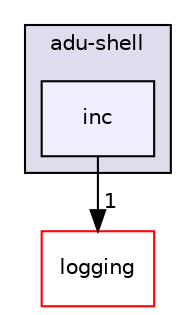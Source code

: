 digraph "src/adu-shell/inc" {
  compound=true
  node [ fontsize="10", fontname="Helvetica"];
  edge [ labelfontsize="10", labelfontname="Helvetica"];
  subgraph clusterdir_f621f8ac6cda939256aab4bb2e64c1c1 {
    graph [ bgcolor="#ddddee", pencolor="black", label="adu-shell" fontname="Helvetica", fontsize="10", URL="dir_f621f8ac6cda939256aab4bb2e64c1c1.html"]
  dir_e63eba331482a27b5382053b7c7faa46 [shape=box, label="inc", style="filled", fillcolor="#eeeeff", pencolor="black", URL="dir_e63eba331482a27b5382053b7c7faa46.html"];
  }
  dir_b3320b59a4aa4a7431bc8488b87009bf [shape=box label="logging" fillcolor="white" style="filled" color="red" URL="dir_b3320b59a4aa4a7431bc8488b87009bf.html"];
  dir_e63eba331482a27b5382053b7c7faa46->dir_b3320b59a4aa4a7431bc8488b87009bf [headlabel="1", labeldistance=1.5 headhref="dir_000002_000143.html"];
}
